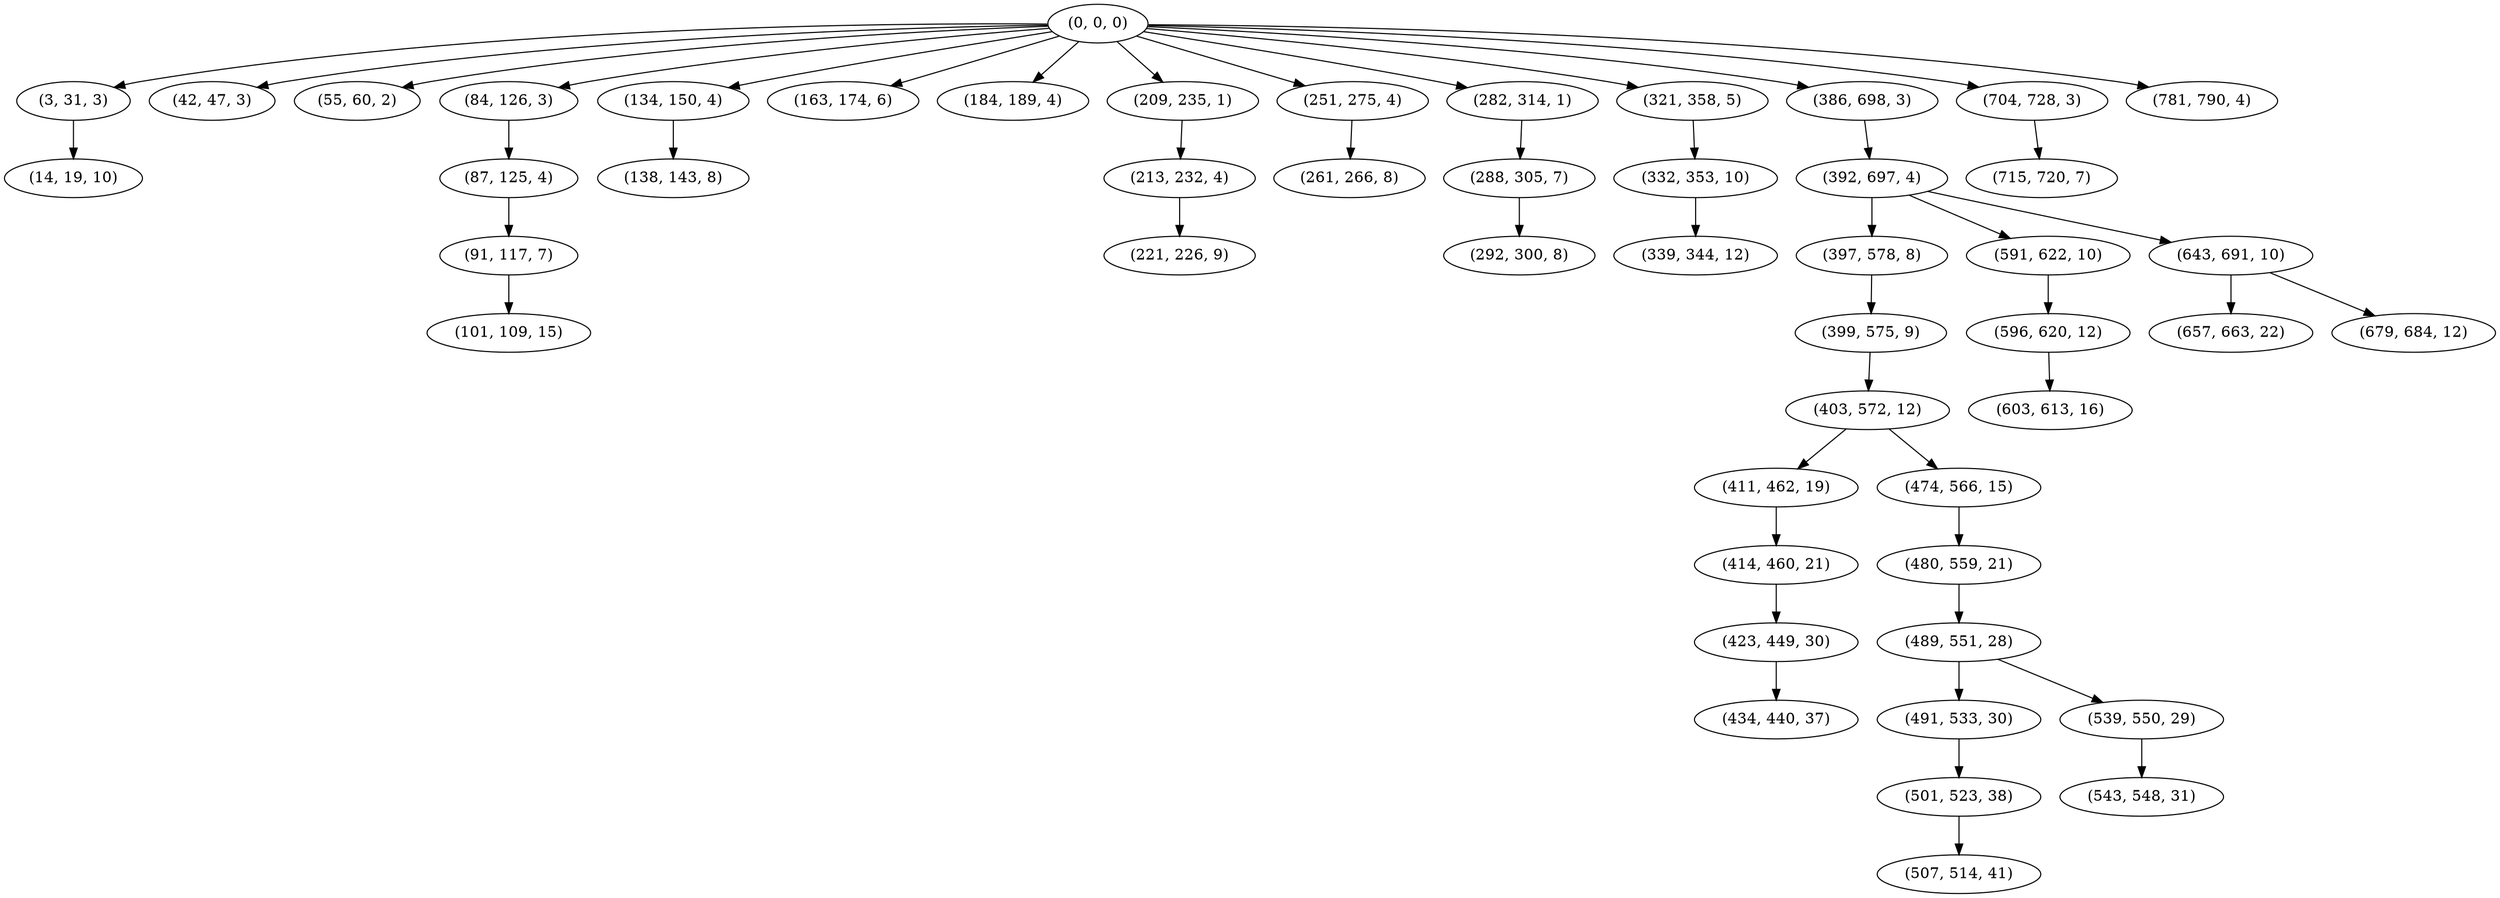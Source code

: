 digraph tree {
    "(0, 0, 0)";
    "(3, 31, 3)";
    "(14, 19, 10)";
    "(42, 47, 3)";
    "(55, 60, 2)";
    "(84, 126, 3)";
    "(87, 125, 4)";
    "(91, 117, 7)";
    "(101, 109, 15)";
    "(134, 150, 4)";
    "(138, 143, 8)";
    "(163, 174, 6)";
    "(184, 189, 4)";
    "(209, 235, 1)";
    "(213, 232, 4)";
    "(221, 226, 9)";
    "(251, 275, 4)";
    "(261, 266, 8)";
    "(282, 314, 1)";
    "(288, 305, 7)";
    "(292, 300, 8)";
    "(321, 358, 5)";
    "(332, 353, 10)";
    "(339, 344, 12)";
    "(386, 698, 3)";
    "(392, 697, 4)";
    "(397, 578, 8)";
    "(399, 575, 9)";
    "(403, 572, 12)";
    "(411, 462, 19)";
    "(414, 460, 21)";
    "(423, 449, 30)";
    "(434, 440, 37)";
    "(474, 566, 15)";
    "(480, 559, 21)";
    "(489, 551, 28)";
    "(491, 533, 30)";
    "(501, 523, 38)";
    "(507, 514, 41)";
    "(539, 550, 29)";
    "(543, 548, 31)";
    "(591, 622, 10)";
    "(596, 620, 12)";
    "(603, 613, 16)";
    "(643, 691, 10)";
    "(657, 663, 22)";
    "(679, 684, 12)";
    "(704, 728, 3)";
    "(715, 720, 7)";
    "(781, 790, 4)";
    "(0, 0, 0)" -> "(3, 31, 3)";
    "(0, 0, 0)" -> "(42, 47, 3)";
    "(0, 0, 0)" -> "(55, 60, 2)";
    "(0, 0, 0)" -> "(84, 126, 3)";
    "(0, 0, 0)" -> "(134, 150, 4)";
    "(0, 0, 0)" -> "(163, 174, 6)";
    "(0, 0, 0)" -> "(184, 189, 4)";
    "(0, 0, 0)" -> "(209, 235, 1)";
    "(0, 0, 0)" -> "(251, 275, 4)";
    "(0, 0, 0)" -> "(282, 314, 1)";
    "(0, 0, 0)" -> "(321, 358, 5)";
    "(0, 0, 0)" -> "(386, 698, 3)";
    "(0, 0, 0)" -> "(704, 728, 3)";
    "(0, 0, 0)" -> "(781, 790, 4)";
    "(3, 31, 3)" -> "(14, 19, 10)";
    "(84, 126, 3)" -> "(87, 125, 4)";
    "(87, 125, 4)" -> "(91, 117, 7)";
    "(91, 117, 7)" -> "(101, 109, 15)";
    "(134, 150, 4)" -> "(138, 143, 8)";
    "(209, 235, 1)" -> "(213, 232, 4)";
    "(213, 232, 4)" -> "(221, 226, 9)";
    "(251, 275, 4)" -> "(261, 266, 8)";
    "(282, 314, 1)" -> "(288, 305, 7)";
    "(288, 305, 7)" -> "(292, 300, 8)";
    "(321, 358, 5)" -> "(332, 353, 10)";
    "(332, 353, 10)" -> "(339, 344, 12)";
    "(386, 698, 3)" -> "(392, 697, 4)";
    "(392, 697, 4)" -> "(397, 578, 8)";
    "(392, 697, 4)" -> "(591, 622, 10)";
    "(392, 697, 4)" -> "(643, 691, 10)";
    "(397, 578, 8)" -> "(399, 575, 9)";
    "(399, 575, 9)" -> "(403, 572, 12)";
    "(403, 572, 12)" -> "(411, 462, 19)";
    "(403, 572, 12)" -> "(474, 566, 15)";
    "(411, 462, 19)" -> "(414, 460, 21)";
    "(414, 460, 21)" -> "(423, 449, 30)";
    "(423, 449, 30)" -> "(434, 440, 37)";
    "(474, 566, 15)" -> "(480, 559, 21)";
    "(480, 559, 21)" -> "(489, 551, 28)";
    "(489, 551, 28)" -> "(491, 533, 30)";
    "(489, 551, 28)" -> "(539, 550, 29)";
    "(491, 533, 30)" -> "(501, 523, 38)";
    "(501, 523, 38)" -> "(507, 514, 41)";
    "(539, 550, 29)" -> "(543, 548, 31)";
    "(591, 622, 10)" -> "(596, 620, 12)";
    "(596, 620, 12)" -> "(603, 613, 16)";
    "(643, 691, 10)" -> "(657, 663, 22)";
    "(643, 691, 10)" -> "(679, 684, 12)";
    "(704, 728, 3)" -> "(715, 720, 7)";
}
